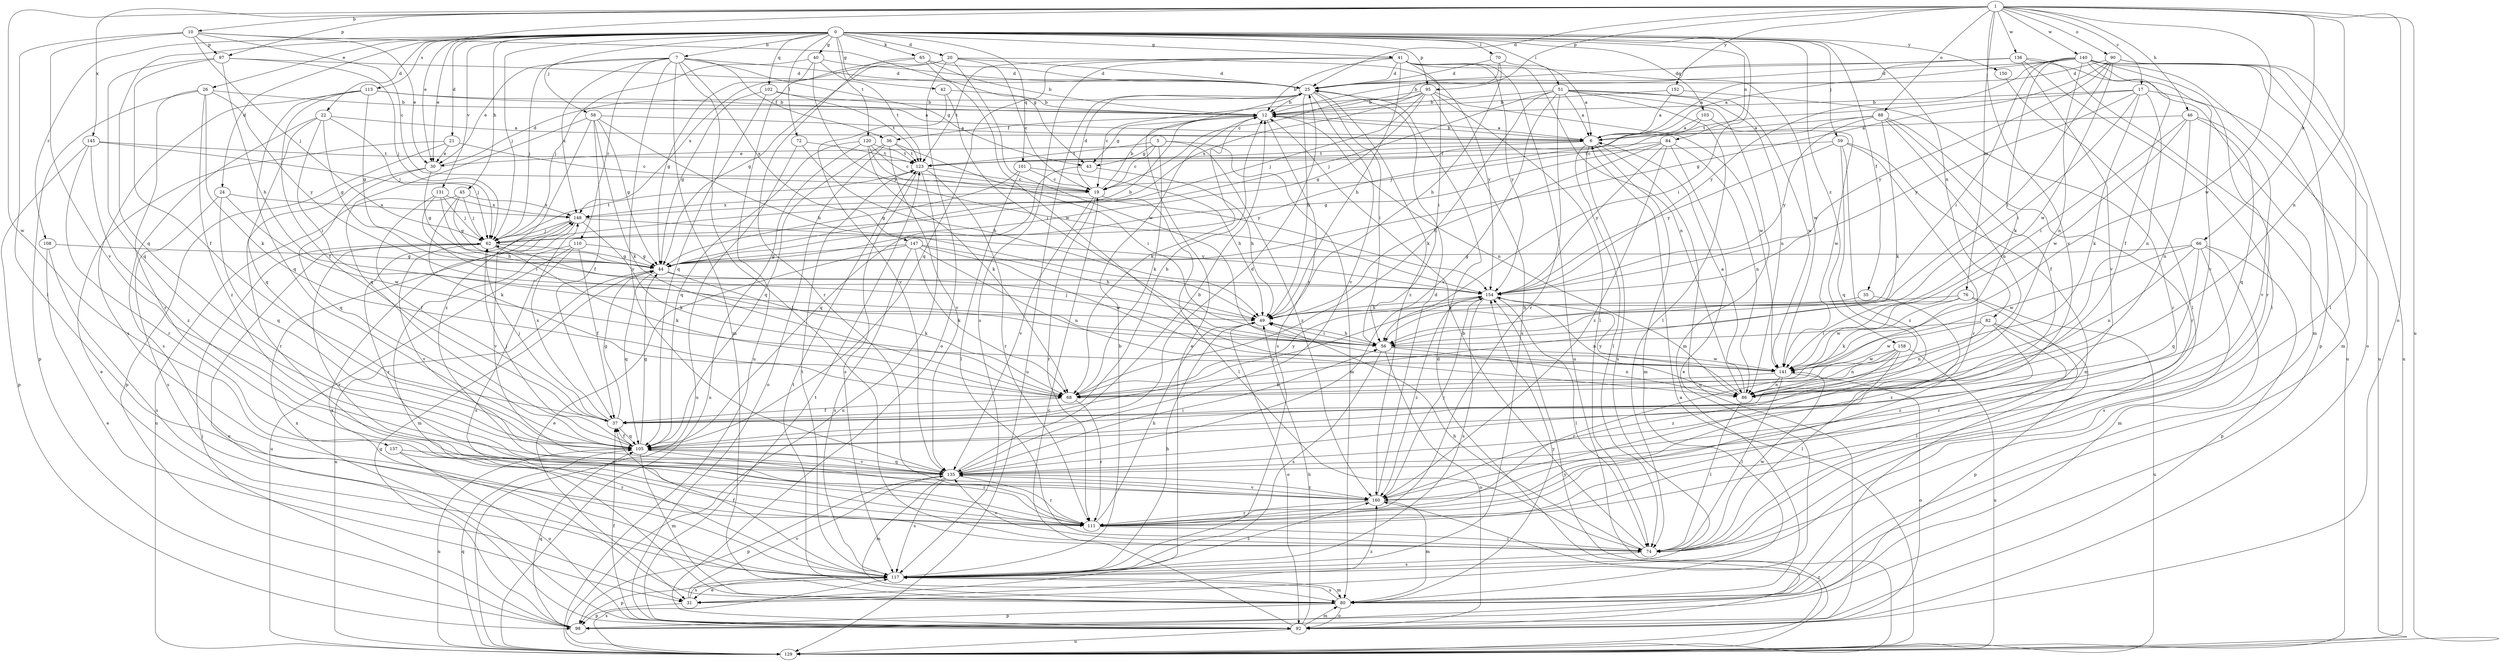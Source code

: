 strict digraph  {
0;
1;
5;
6;
7;
10;
12;
17;
19;
20;
21;
22;
24;
25;
26;
30;
31;
35;
36;
37;
40;
41;
42;
43;
44;
45;
46;
49;
51;
56;
58;
59;
62;
65;
66;
68;
70;
72;
74;
76;
80;
82;
84;
86;
88;
90;
92;
95;
97;
98;
101;
102;
103;
105;
108;
110;
111;
113;
117;
120;
123;
129;
131;
135;
136;
137;
140;
141;
145;
147;
148;
150;
152;
154;
158;
160;
0 -> 7  [label=b];
0 -> 20  [label=d];
0 -> 21  [label=d];
0 -> 22  [label=d];
0 -> 24  [label=d];
0 -> 26  [label=e];
0 -> 30  [label=e];
0 -> 35  [label=f];
0 -> 40  [label=g];
0 -> 41  [label=g];
0 -> 42  [label=g];
0 -> 45  [label=h];
0 -> 51  [label=i];
0 -> 56  [label=i];
0 -> 58  [label=j];
0 -> 59  [label=j];
0 -> 62  [label=j];
0 -> 65  [label=k];
0 -> 70  [label=l];
0 -> 72  [label=l];
0 -> 82  [label=n];
0 -> 84  [label=n];
0 -> 95  [label=p];
0 -> 101  [label=q];
0 -> 102  [label=q];
0 -> 103  [label=q];
0 -> 105  [label=q];
0 -> 108  [label=r];
0 -> 113  [label=s];
0 -> 120  [label=t];
0 -> 131  [label=v];
0 -> 150  [label=y];
0 -> 158  [label=z];
1 -> 10  [label=b];
1 -> 17  [label=c];
1 -> 25  [label=d];
1 -> 30  [label=e];
1 -> 46  [label=h];
1 -> 66  [label=k];
1 -> 76  [label=m];
1 -> 86  [label=n];
1 -> 88  [label=o];
1 -> 90  [label=o];
1 -> 92  [label=o];
1 -> 95  [label=p];
1 -> 97  [label=p];
1 -> 129  [label=u];
1 -> 135  [label=v];
1 -> 136  [label=w];
1 -> 137  [label=w];
1 -> 140  [label=w];
1 -> 141  [label=w];
1 -> 145  [label=x];
1 -> 152  [label=y];
5 -> 19  [label=c];
5 -> 43  [label=g];
5 -> 68  [label=k];
5 -> 80  [label=m];
5 -> 123  [label=t];
5 -> 160  [label=z];
6 -> 12  [label=b];
6 -> 30  [label=e];
6 -> 74  [label=l];
6 -> 80  [label=m];
6 -> 92  [label=o];
6 -> 117  [label=s];
6 -> 123  [label=t];
7 -> 25  [label=d];
7 -> 30  [label=e];
7 -> 36  [label=f];
7 -> 43  [label=g];
7 -> 62  [label=j];
7 -> 74  [label=l];
7 -> 80  [label=m];
7 -> 110  [label=r];
7 -> 135  [label=v];
7 -> 147  [label=x];
7 -> 148  [label=x];
10 -> 19  [label=c];
10 -> 30  [label=e];
10 -> 43  [label=g];
10 -> 62  [label=j];
10 -> 74  [label=l];
10 -> 97  [label=p];
10 -> 135  [label=v];
12 -> 6  [label=a];
12 -> 36  [label=f];
12 -> 43  [label=g];
12 -> 68  [label=k];
12 -> 86  [label=n];
12 -> 117  [label=s];
17 -> 12  [label=b];
17 -> 56  [label=i];
17 -> 68  [label=k];
17 -> 80  [label=m];
17 -> 86  [label=n];
17 -> 123  [label=t];
17 -> 154  [label=y];
19 -> 12  [label=b];
19 -> 25  [label=d];
19 -> 74  [label=l];
19 -> 111  [label=r];
19 -> 135  [label=v];
19 -> 148  [label=x];
20 -> 19  [label=c];
20 -> 25  [label=d];
20 -> 44  [label=g];
20 -> 92  [label=o];
20 -> 141  [label=w];
20 -> 148  [label=x];
20 -> 154  [label=y];
21 -> 19  [label=c];
21 -> 30  [label=e];
21 -> 31  [label=e];
21 -> 98  [label=p];
22 -> 6  [label=a];
22 -> 44  [label=g];
22 -> 56  [label=i];
22 -> 62  [label=j];
22 -> 105  [label=q];
22 -> 117  [label=s];
24 -> 105  [label=q];
24 -> 117  [label=s];
24 -> 141  [label=w];
24 -> 148  [label=x];
25 -> 12  [label=b];
25 -> 31  [label=e];
25 -> 49  [label=h];
25 -> 56  [label=i];
25 -> 129  [label=u];
25 -> 135  [label=v];
25 -> 160  [label=z];
26 -> 12  [label=b];
26 -> 68  [label=k];
26 -> 98  [label=p];
26 -> 111  [label=r];
26 -> 154  [label=y];
26 -> 160  [label=z];
30 -> 25  [label=d];
30 -> 44  [label=g];
30 -> 105  [label=q];
30 -> 111  [label=r];
31 -> 98  [label=p];
31 -> 117  [label=s];
31 -> 135  [label=v];
31 -> 160  [label=z];
35 -> 49  [label=h];
35 -> 160  [label=z];
36 -> 56  [label=i];
36 -> 92  [label=o];
36 -> 105  [label=q];
36 -> 123  [label=t];
36 -> 135  [label=v];
37 -> 12  [label=b];
37 -> 44  [label=g];
37 -> 62  [label=j];
37 -> 105  [label=q];
37 -> 148  [label=x];
37 -> 154  [label=y];
40 -> 25  [label=d];
40 -> 44  [label=g];
40 -> 62  [label=j];
40 -> 123  [label=t];
40 -> 154  [label=y];
41 -> 12  [label=b];
41 -> 25  [label=d];
41 -> 49  [label=h];
41 -> 56  [label=i];
41 -> 86  [label=n];
41 -> 105  [label=q];
41 -> 117  [label=s];
41 -> 123  [label=t];
41 -> 129  [label=u];
41 -> 141  [label=w];
41 -> 154  [label=y];
42 -> 12  [label=b];
42 -> 56  [label=i];
42 -> 135  [label=v];
43 -> 49  [label=h];
43 -> 105  [label=q];
44 -> 12  [label=b];
44 -> 68  [label=k];
44 -> 105  [label=q];
44 -> 129  [label=u];
44 -> 154  [label=y];
45 -> 44  [label=g];
45 -> 62  [label=j];
45 -> 68  [label=k];
45 -> 129  [label=u];
45 -> 148  [label=x];
46 -> 6  [label=a];
46 -> 56  [label=i];
46 -> 86  [label=n];
46 -> 105  [label=q];
46 -> 135  [label=v];
46 -> 141  [label=w];
49 -> 56  [label=i];
49 -> 92  [label=o];
51 -> 6  [label=a];
51 -> 12  [label=b];
51 -> 62  [label=j];
51 -> 68  [label=k];
51 -> 74  [label=l];
51 -> 80  [label=m];
51 -> 86  [label=n];
51 -> 111  [label=r];
51 -> 135  [label=v];
51 -> 141  [label=w];
56 -> 49  [label=h];
56 -> 62  [label=j];
56 -> 86  [label=n];
56 -> 92  [label=o];
56 -> 117  [label=s];
56 -> 141  [label=w];
58 -> 6  [label=a];
58 -> 37  [label=f];
58 -> 44  [label=g];
58 -> 49  [label=h];
58 -> 68  [label=k];
58 -> 105  [label=q];
58 -> 160  [label=z];
59 -> 80  [label=m];
59 -> 105  [label=q];
59 -> 111  [label=r];
59 -> 123  [label=t];
59 -> 154  [label=y];
59 -> 160  [label=z];
62 -> 44  [label=g];
62 -> 68  [label=k];
62 -> 92  [label=o];
62 -> 111  [label=r];
62 -> 123  [label=t];
62 -> 135  [label=v];
65 -> 12  [label=b];
65 -> 25  [label=d];
65 -> 111  [label=r];
65 -> 129  [label=u];
65 -> 141  [label=w];
66 -> 44  [label=g];
66 -> 80  [label=m];
66 -> 86  [label=n];
66 -> 98  [label=p];
66 -> 105  [label=q];
66 -> 117  [label=s];
66 -> 141  [label=w];
68 -> 37  [label=f];
68 -> 111  [label=r];
68 -> 154  [label=y];
70 -> 6  [label=a];
70 -> 19  [label=c];
70 -> 25  [label=d];
70 -> 49  [label=h];
72 -> 49  [label=h];
72 -> 123  [label=t];
72 -> 129  [label=u];
74 -> 12  [label=b];
74 -> 49  [label=h];
74 -> 117  [label=s];
74 -> 135  [label=v];
74 -> 141  [label=w];
76 -> 49  [label=h];
76 -> 68  [label=k];
76 -> 111  [label=r];
76 -> 129  [label=u];
76 -> 141  [label=w];
80 -> 92  [label=o];
80 -> 98  [label=p];
80 -> 117  [label=s];
80 -> 123  [label=t];
80 -> 148  [label=x];
80 -> 154  [label=y];
82 -> 56  [label=i];
82 -> 74  [label=l];
82 -> 86  [label=n];
82 -> 98  [label=p];
82 -> 141  [label=w];
82 -> 160  [label=z];
84 -> 31  [label=e];
84 -> 44  [label=g];
84 -> 49  [label=h];
84 -> 86  [label=n];
84 -> 123  [label=t];
84 -> 154  [label=y];
84 -> 160  [label=z];
86 -> 6  [label=a];
86 -> 74  [label=l];
86 -> 154  [label=y];
88 -> 6  [label=a];
88 -> 19  [label=c];
88 -> 37  [label=f];
88 -> 68  [label=k];
88 -> 86  [label=n];
88 -> 111  [label=r];
88 -> 154  [label=y];
90 -> 25  [label=d];
90 -> 44  [label=g];
90 -> 56  [label=i];
90 -> 74  [label=l];
90 -> 129  [label=u];
90 -> 141  [label=w];
90 -> 154  [label=y];
92 -> 19  [label=c];
92 -> 25  [label=d];
92 -> 37  [label=f];
92 -> 49  [label=h];
92 -> 80  [label=m];
92 -> 123  [label=t];
92 -> 129  [label=u];
92 -> 148  [label=x];
95 -> 12  [label=b];
95 -> 19  [label=c];
95 -> 44  [label=g];
95 -> 62  [label=j];
95 -> 74  [label=l];
95 -> 117  [label=s];
95 -> 141  [label=w];
95 -> 148  [label=x];
97 -> 25  [label=d];
97 -> 37  [label=f];
97 -> 49  [label=h];
97 -> 62  [label=j];
97 -> 105  [label=q];
98 -> 44  [label=g];
98 -> 62  [label=j];
98 -> 105  [label=q];
101 -> 19  [label=c];
101 -> 44  [label=g];
101 -> 49  [label=h];
101 -> 74  [label=l];
102 -> 12  [label=b];
102 -> 44  [label=g];
102 -> 105  [label=q];
102 -> 123  [label=t];
103 -> 6  [label=a];
103 -> 62  [label=j];
103 -> 141  [label=w];
105 -> 25  [label=d];
105 -> 37  [label=f];
105 -> 44  [label=g];
105 -> 62  [label=j];
105 -> 80  [label=m];
105 -> 111  [label=r];
105 -> 129  [label=u];
105 -> 135  [label=v];
108 -> 31  [label=e];
108 -> 44  [label=g];
108 -> 117  [label=s];
110 -> 37  [label=f];
110 -> 44  [label=g];
110 -> 80  [label=m];
110 -> 117  [label=s];
110 -> 129  [label=u];
111 -> 49  [label=h];
111 -> 74  [label=l];
113 -> 6  [label=a];
113 -> 12  [label=b];
113 -> 37  [label=f];
113 -> 44  [label=g];
113 -> 105  [label=q];
113 -> 117  [label=s];
117 -> 12  [label=b];
117 -> 31  [label=e];
117 -> 37  [label=f];
117 -> 49  [label=h];
117 -> 80  [label=m];
117 -> 98  [label=p];
117 -> 123  [label=t];
117 -> 160  [label=z];
120 -> 19  [label=c];
120 -> 68  [label=k];
120 -> 105  [label=q];
120 -> 123  [label=t];
120 -> 129  [label=u];
120 -> 154  [label=y];
123 -> 19  [label=c];
123 -> 111  [label=r];
123 -> 117  [label=s];
123 -> 129  [label=u];
129 -> 6  [label=a];
129 -> 105  [label=q];
129 -> 117  [label=s];
129 -> 154  [label=y];
129 -> 160  [label=z];
131 -> 37  [label=f];
131 -> 49  [label=h];
131 -> 56  [label=i];
131 -> 62  [label=j];
131 -> 148  [label=x];
135 -> 12  [label=b];
135 -> 56  [label=i];
135 -> 80  [label=m];
135 -> 98  [label=p];
135 -> 105  [label=q];
135 -> 111  [label=r];
135 -> 117  [label=s];
135 -> 160  [label=z];
136 -> 6  [label=a];
136 -> 12  [label=b];
136 -> 25  [label=d];
136 -> 74  [label=l];
136 -> 80  [label=m];
136 -> 129  [label=u];
136 -> 135  [label=v];
137 -> 92  [label=o];
137 -> 111  [label=r];
137 -> 135  [label=v];
140 -> 6  [label=a];
140 -> 25  [label=d];
140 -> 37  [label=f];
140 -> 56  [label=i];
140 -> 68  [label=k];
140 -> 86  [label=n];
140 -> 92  [label=o];
140 -> 98  [label=p];
140 -> 111  [label=r];
140 -> 129  [label=u];
140 -> 135  [label=v];
140 -> 154  [label=y];
141 -> 68  [label=k];
141 -> 74  [label=l];
141 -> 86  [label=n];
141 -> 92  [label=o];
145 -> 62  [label=j];
145 -> 98  [label=p];
145 -> 111  [label=r];
145 -> 123  [label=t];
145 -> 160  [label=z];
147 -> 31  [label=e];
147 -> 44  [label=g];
147 -> 49  [label=h];
147 -> 68  [label=k];
147 -> 86  [label=n];
147 -> 117  [label=s];
147 -> 141  [label=w];
148 -> 62  [label=j];
148 -> 68  [label=k];
148 -> 111  [label=r];
148 -> 135  [label=v];
148 -> 154  [label=y];
150 -> 74  [label=l];
152 -> 6  [label=a];
152 -> 12  [label=b];
152 -> 111  [label=r];
154 -> 49  [label=h];
154 -> 74  [label=l];
154 -> 86  [label=n];
154 -> 117  [label=s];
154 -> 160  [label=z];
158 -> 74  [label=l];
158 -> 86  [label=n];
158 -> 111  [label=r];
158 -> 129  [label=u];
158 -> 141  [label=w];
158 -> 160  [label=z];
160 -> 25  [label=d];
160 -> 80  [label=m];
160 -> 111  [label=r];
160 -> 135  [label=v];
160 -> 154  [label=y];
}
